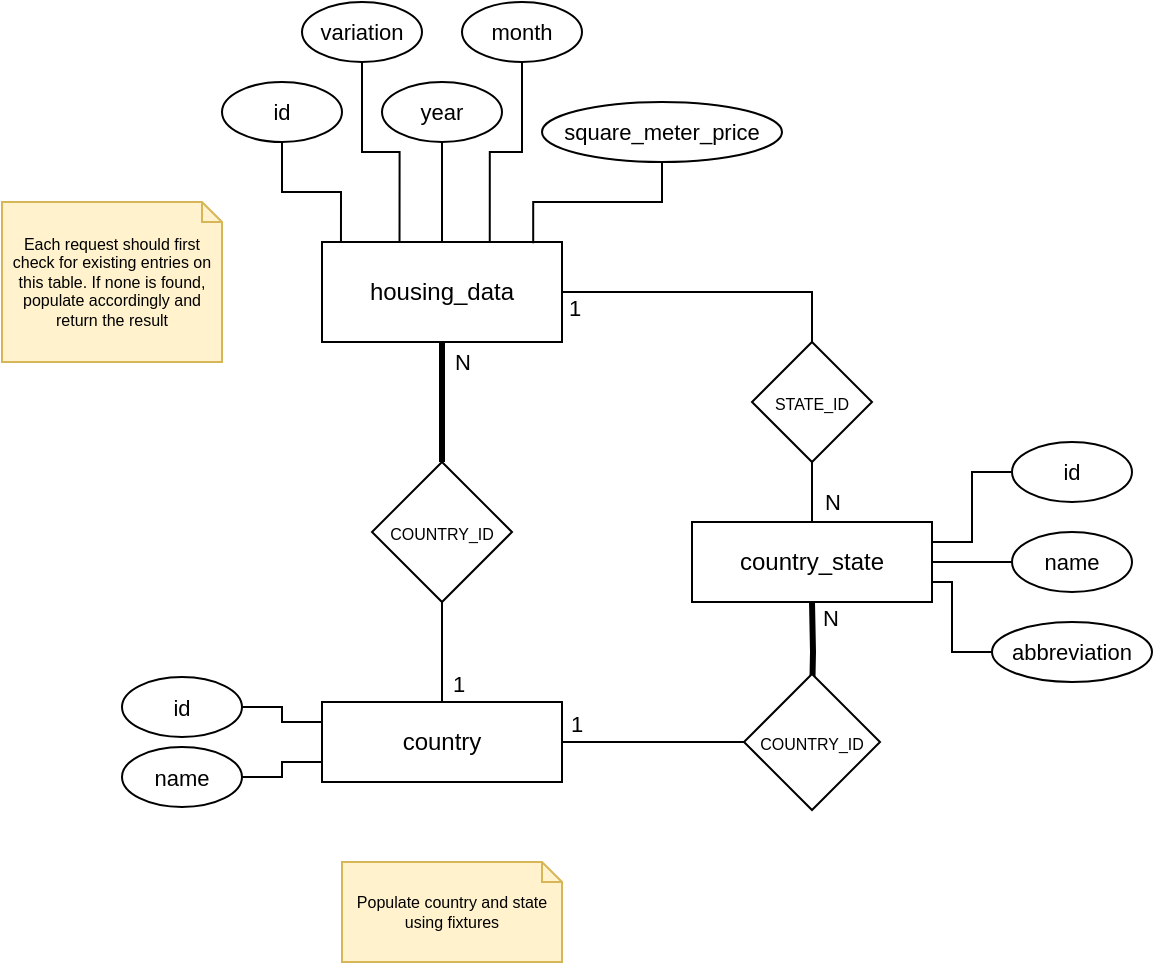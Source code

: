 <mxfile version="24.0.7" type="device">
  <diagram name="Page-1" id="OrtiCgSYBfdPpfkaP5lF">
    <mxGraphModel dx="346" dy="180" grid="0" gridSize="10" guides="1" tooltips="1" connect="1" arrows="1" fold="1" page="1" pageScale="1" pageWidth="1169" pageHeight="827" math="0" shadow="0">
      <root>
        <mxCell id="0" />
        <mxCell id="1" parent="0" />
        <mxCell id="7WSqbNIsx2HVRGoTnnqX-1" value="housing_data" style="rounded=0;whiteSpace=wrap;html=1;" vertex="1" parent="1">
          <mxGeometry x="500" y="240" width="120" height="50" as="geometry" />
        </mxCell>
        <mxCell id="7WSqbNIsx2HVRGoTnnqX-3" value="country" style="rounded=0;whiteSpace=wrap;html=1;" vertex="1" parent="1">
          <mxGeometry x="500" y="470" width="120" height="40" as="geometry" />
        </mxCell>
        <mxCell id="7WSqbNIsx2HVRGoTnnqX-4" value="country_state" style="rounded=0;whiteSpace=wrap;html=1;" vertex="1" parent="1">
          <mxGeometry x="685" y="380" width="120" height="40" as="geometry" />
        </mxCell>
        <mxCell id="7WSqbNIsx2HVRGoTnnqX-7" value="N" style="edgeStyle=orthogonalEdgeStyle;rounded=0;orthogonalLoop=1;jettySize=auto;html=1;endArrow=none;endFill=0;strokeWidth=3;" edge="1" parent="1" source="7WSqbNIsx2HVRGoTnnqX-6" target="7WSqbNIsx2HVRGoTnnqX-1">
          <mxGeometry x="0.667" y="-10" relative="1" as="geometry">
            <mxPoint as="offset" />
          </mxGeometry>
        </mxCell>
        <mxCell id="7WSqbNIsx2HVRGoTnnqX-8" value="1" style="edgeStyle=orthogonalEdgeStyle;rounded=0;orthogonalLoop=1;jettySize=auto;html=1;strokeColor=default;align=center;verticalAlign=middle;fontFamily=Helvetica;fontSize=11;fontColor=default;labelBackgroundColor=default;endArrow=none;endFill=0;" edge="1" parent="1" source="7WSqbNIsx2HVRGoTnnqX-6" target="7WSqbNIsx2HVRGoTnnqX-3">
          <mxGeometry x="0.64" y="8" relative="1" as="geometry">
            <mxPoint as="offset" />
          </mxGeometry>
        </mxCell>
        <mxCell id="7WSqbNIsx2HVRGoTnnqX-6" value="&lt;font style=&quot;font-size: 8px;&quot;&gt;COUNTRY_ID&lt;/font&gt;" style="rhombus;whiteSpace=wrap;html=1;" vertex="1" parent="1">
          <mxGeometry x="525" y="350" width="70" height="70" as="geometry" />
        </mxCell>
        <mxCell id="7WSqbNIsx2HVRGoTnnqX-10" value="1" style="edgeStyle=orthogonalEdgeStyle;rounded=0;orthogonalLoop=1;jettySize=auto;html=1;strokeColor=default;align=center;verticalAlign=middle;fontFamily=Helvetica;fontSize=11;fontColor=default;labelBackgroundColor=default;endArrow=none;endFill=0;entryX=1;entryY=0.5;entryDx=0;entryDy=0;exitX=0;exitY=0.5;exitDx=0;exitDy=0;" edge="1" parent="1" source="7WSqbNIsx2HVRGoTnnqX-56" target="7WSqbNIsx2HVRGoTnnqX-3">
          <mxGeometry x="0.853" y="-9" relative="1" as="geometry">
            <mxPoint x="560" y="550" as="sourcePoint" />
            <mxPoint as="offset" />
          </mxGeometry>
        </mxCell>
        <mxCell id="7WSqbNIsx2HVRGoTnnqX-11" value="" style="edgeStyle=orthogonalEdgeStyle;rounded=0;orthogonalLoop=1;jettySize=auto;html=1;strokeColor=default;align=center;verticalAlign=middle;fontFamily=Helvetica;fontSize=11;fontColor=default;labelBackgroundColor=default;endArrow=none;endFill=0;strokeWidth=1;" edge="1" parent="1" source="7WSqbNIsx2HVRGoTnnqX-9" target="7WSqbNIsx2HVRGoTnnqX-4">
          <mxGeometry relative="1" as="geometry" />
        </mxCell>
        <mxCell id="7WSqbNIsx2HVRGoTnnqX-12" value="N" style="edgeLabel;html=1;align=center;verticalAlign=middle;resizable=0;points=[];fontFamily=Helvetica;fontSize=11;fontColor=default;labelBackgroundColor=default;" vertex="1" connectable="0" parent="7WSqbNIsx2HVRGoTnnqX-11">
          <mxGeometry x="-0.109" y="-1" relative="1" as="geometry">
            <mxPoint x="9" y="2" as="offset" />
          </mxGeometry>
        </mxCell>
        <mxCell id="7WSqbNIsx2HVRGoTnnqX-57" style="edgeStyle=orthogonalEdgeStyle;rounded=0;orthogonalLoop=1;jettySize=auto;html=1;exitX=0.5;exitY=0;exitDx=0;exitDy=0;entryX=1;entryY=0.5;entryDx=0;entryDy=0;strokeColor=default;align=center;verticalAlign=middle;fontFamily=Helvetica;fontSize=11;fontColor=default;labelBackgroundColor=default;endArrow=none;endFill=0;" edge="1" parent="1" source="7WSqbNIsx2HVRGoTnnqX-9" target="7WSqbNIsx2HVRGoTnnqX-1">
          <mxGeometry relative="1" as="geometry" />
        </mxCell>
        <mxCell id="7WSqbNIsx2HVRGoTnnqX-58" value="1" style="edgeLabel;html=1;align=center;verticalAlign=middle;resizable=0;points=[];fontFamily=Helvetica;fontSize=11;fontColor=default;labelBackgroundColor=default;" vertex="1" connectable="0" parent="7WSqbNIsx2HVRGoTnnqX-57">
          <mxGeometry x="-0.097" y="-1" relative="1" as="geometry">
            <mxPoint x="-77" y="9" as="offset" />
          </mxGeometry>
        </mxCell>
        <mxCell id="7WSqbNIsx2HVRGoTnnqX-9" value="&lt;font style=&quot;font-size: 8px;&quot;&gt;STATE_ID&lt;/font&gt;" style="rhombus;whiteSpace=wrap;html=1;" vertex="1" parent="1">
          <mxGeometry x="715" y="290" width="60" height="60" as="geometry" />
        </mxCell>
        <mxCell id="7WSqbNIsx2HVRGoTnnqX-20" style="edgeStyle=orthogonalEdgeStyle;rounded=0;orthogonalLoop=1;jettySize=auto;html=1;exitX=0;exitY=0.5;exitDx=0;exitDy=0;entryX=1;entryY=0.5;entryDx=0;entryDy=0;strokeColor=default;align=center;verticalAlign=middle;fontFamily=Helvetica;fontSize=11;fontColor=default;labelBackgroundColor=default;endArrow=none;endFill=0;" edge="1" parent="1" source="7WSqbNIsx2HVRGoTnnqX-13" target="7WSqbNIsx2HVRGoTnnqX-4">
          <mxGeometry relative="1" as="geometry" />
        </mxCell>
        <mxCell id="7WSqbNIsx2HVRGoTnnqX-13" value="name" style="ellipse;whiteSpace=wrap;html=1;fontFamily=Helvetica;fontSize=11;fontColor=default;labelBackgroundColor=default;" vertex="1" parent="1">
          <mxGeometry x="845" y="385" width="60" height="30" as="geometry" />
        </mxCell>
        <mxCell id="7WSqbNIsx2HVRGoTnnqX-17" value="" style="edgeStyle=orthogonalEdgeStyle;rounded=0;orthogonalLoop=1;jettySize=auto;html=1;strokeColor=default;align=center;verticalAlign=middle;fontFamily=Helvetica;fontSize=11;fontColor=default;labelBackgroundColor=default;endArrow=none;endFill=0;entryX=1;entryY=0.25;entryDx=0;entryDy=0;" edge="1" parent="1" source="7WSqbNIsx2HVRGoTnnqX-14" target="7WSqbNIsx2HVRGoTnnqX-4">
          <mxGeometry relative="1" as="geometry" />
        </mxCell>
        <mxCell id="7WSqbNIsx2HVRGoTnnqX-14" value="id" style="ellipse;whiteSpace=wrap;html=1;fontFamily=Helvetica;fontSize=11;fontColor=default;labelBackgroundColor=default;" vertex="1" parent="1">
          <mxGeometry x="845" y="340" width="60" height="30" as="geometry" />
        </mxCell>
        <mxCell id="7WSqbNIsx2HVRGoTnnqX-21" style="edgeStyle=orthogonalEdgeStyle;rounded=0;orthogonalLoop=1;jettySize=auto;html=1;exitX=0;exitY=0.5;exitDx=0;exitDy=0;entryX=1;entryY=0.75;entryDx=0;entryDy=0;strokeColor=default;align=center;verticalAlign=middle;fontFamily=Helvetica;fontSize=11;fontColor=default;labelBackgroundColor=default;endArrow=none;endFill=0;" edge="1" parent="1" source="7WSqbNIsx2HVRGoTnnqX-15" target="7WSqbNIsx2HVRGoTnnqX-4">
          <mxGeometry relative="1" as="geometry" />
        </mxCell>
        <mxCell id="7WSqbNIsx2HVRGoTnnqX-15" value="abbreviation" style="ellipse;whiteSpace=wrap;html=1;fontFamily=Helvetica;fontSize=11;fontColor=default;labelBackgroundColor=default;" vertex="1" parent="1">
          <mxGeometry x="835" y="430" width="80" height="30" as="geometry" />
        </mxCell>
        <mxCell id="7WSqbNIsx2HVRGoTnnqX-43" value="" style="edgeStyle=orthogonalEdgeStyle;rounded=0;orthogonalLoop=1;jettySize=auto;html=1;strokeColor=default;align=center;verticalAlign=middle;fontFamily=Helvetica;fontSize=11;fontColor=default;labelBackgroundColor=default;endArrow=none;endFill=0;entryX=0.079;entryY=0;entryDx=0;entryDy=0;entryPerimeter=0;" edge="1" parent="1" source="7WSqbNIsx2HVRGoTnnqX-27" target="7WSqbNIsx2HVRGoTnnqX-1">
          <mxGeometry relative="1" as="geometry" />
        </mxCell>
        <mxCell id="7WSqbNIsx2HVRGoTnnqX-27" value="id" style="ellipse;whiteSpace=wrap;html=1;fontFamily=Helvetica;fontSize=11;fontColor=default;labelBackgroundColor=default;" vertex="1" parent="1">
          <mxGeometry x="450" y="160" width="60" height="30" as="geometry" />
        </mxCell>
        <mxCell id="7WSqbNIsx2HVRGoTnnqX-44" value="" style="edgeStyle=orthogonalEdgeStyle;rounded=0;orthogonalLoop=1;jettySize=auto;html=1;strokeColor=default;align=center;verticalAlign=middle;fontFamily=Helvetica;fontSize=11;fontColor=default;labelBackgroundColor=default;endArrow=none;endFill=0;" edge="1" parent="1" source="7WSqbNIsx2HVRGoTnnqX-29" target="7WSqbNIsx2HVRGoTnnqX-1">
          <mxGeometry relative="1" as="geometry" />
        </mxCell>
        <mxCell id="7WSqbNIsx2HVRGoTnnqX-29" value="year" style="ellipse;whiteSpace=wrap;html=1;fontFamily=Helvetica;fontSize=11;fontColor=default;labelBackgroundColor=default;" vertex="1" parent="1">
          <mxGeometry x="530" y="160" width="60" height="30" as="geometry" />
        </mxCell>
        <mxCell id="7WSqbNIsx2HVRGoTnnqX-45" value="" style="edgeStyle=orthogonalEdgeStyle;rounded=0;orthogonalLoop=1;jettySize=auto;html=1;strokeColor=default;align=center;verticalAlign=middle;fontFamily=Helvetica;fontSize=11;fontColor=default;labelBackgroundColor=default;endArrow=none;endFill=0;entryX=0.88;entryY=0.013;entryDx=0;entryDy=0;entryPerimeter=0;" edge="1" parent="1" source="7WSqbNIsx2HVRGoTnnqX-30" target="7WSqbNIsx2HVRGoTnnqX-1">
          <mxGeometry relative="1" as="geometry" />
        </mxCell>
        <mxCell id="7WSqbNIsx2HVRGoTnnqX-30" value="square_meter_price" style="ellipse;whiteSpace=wrap;html=1;fontFamily=Helvetica;fontSize=11;fontColor=default;labelBackgroundColor=default;" vertex="1" parent="1">
          <mxGeometry x="610" y="170" width="120" height="30" as="geometry" />
        </mxCell>
        <mxCell id="7WSqbNIsx2HVRGoTnnqX-47" value="" style="edgeStyle=orthogonalEdgeStyle;rounded=0;orthogonalLoop=1;jettySize=auto;html=1;strokeColor=default;align=center;verticalAlign=middle;fontFamily=Helvetica;fontSize=11;fontColor=default;labelBackgroundColor=default;endArrow=none;endFill=0;entryX=0.323;entryY=-0.004;entryDx=0;entryDy=0;entryPerimeter=0;" edge="1" parent="1" source="7WSqbNIsx2HVRGoTnnqX-31" target="7WSqbNIsx2HVRGoTnnqX-1">
          <mxGeometry relative="1" as="geometry" />
        </mxCell>
        <mxCell id="7WSqbNIsx2HVRGoTnnqX-31" value="variation" style="ellipse;whiteSpace=wrap;html=1;fontFamily=Helvetica;fontSize=11;fontColor=default;labelBackgroundColor=default;" vertex="1" parent="1">
          <mxGeometry x="490" y="120" width="60" height="30" as="geometry" />
        </mxCell>
        <mxCell id="7WSqbNIsx2HVRGoTnnqX-32" value="month" style="ellipse;whiteSpace=wrap;html=1;fontFamily=Helvetica;fontSize=11;fontColor=default;labelBackgroundColor=default;" vertex="1" parent="1">
          <mxGeometry x="570" y="120" width="60" height="30" as="geometry" />
        </mxCell>
        <mxCell id="7WSqbNIsx2HVRGoTnnqX-46" style="edgeStyle=orthogonalEdgeStyle;rounded=0;orthogonalLoop=1;jettySize=auto;html=1;exitX=0.5;exitY=1;exitDx=0;exitDy=0;entryX=0.699;entryY=0.011;entryDx=0;entryDy=0;entryPerimeter=0;strokeColor=default;align=center;verticalAlign=middle;fontFamily=Helvetica;fontSize=11;fontColor=default;labelBackgroundColor=default;endArrow=none;endFill=0;" edge="1" parent="1" source="7WSqbNIsx2HVRGoTnnqX-32" target="7WSqbNIsx2HVRGoTnnqX-1">
          <mxGeometry relative="1" as="geometry">
            <Array as="points">
              <mxPoint x="600" y="195" />
              <mxPoint x="584" y="195" />
            </Array>
          </mxGeometry>
        </mxCell>
        <mxCell id="7WSqbNIsx2HVRGoTnnqX-52" style="edgeStyle=orthogonalEdgeStyle;rounded=0;orthogonalLoop=1;jettySize=auto;html=1;exitX=1;exitY=0.5;exitDx=0;exitDy=0;entryX=0;entryY=0.75;entryDx=0;entryDy=0;strokeColor=default;align=center;verticalAlign=middle;fontFamily=Helvetica;fontSize=11;fontColor=default;labelBackgroundColor=default;endArrow=none;endFill=0;" edge="1" parent="1" source="7WSqbNIsx2HVRGoTnnqX-50" target="7WSqbNIsx2HVRGoTnnqX-3">
          <mxGeometry relative="1" as="geometry" />
        </mxCell>
        <mxCell id="7WSqbNIsx2HVRGoTnnqX-50" value="name" style="ellipse;whiteSpace=wrap;html=1;fontFamily=Helvetica;fontSize=11;fontColor=default;labelBackgroundColor=default;" vertex="1" parent="1">
          <mxGeometry x="400" y="492.5" width="60" height="30" as="geometry" />
        </mxCell>
        <mxCell id="7WSqbNIsx2HVRGoTnnqX-53" style="edgeStyle=orthogonalEdgeStyle;rounded=0;orthogonalLoop=1;jettySize=auto;html=1;exitX=1;exitY=0.5;exitDx=0;exitDy=0;entryX=0;entryY=0.25;entryDx=0;entryDy=0;strokeColor=default;align=center;verticalAlign=middle;fontFamily=Helvetica;fontSize=11;fontColor=default;labelBackgroundColor=default;endArrow=none;endFill=0;" edge="1" parent="1" source="7WSqbNIsx2HVRGoTnnqX-51" target="7WSqbNIsx2HVRGoTnnqX-3">
          <mxGeometry relative="1" as="geometry" />
        </mxCell>
        <mxCell id="7WSqbNIsx2HVRGoTnnqX-51" value="id" style="ellipse;whiteSpace=wrap;html=1;fontFamily=Helvetica;fontSize=11;fontColor=default;labelBackgroundColor=default;" vertex="1" parent="1">
          <mxGeometry x="400" y="457.5" width="60" height="30" as="geometry" />
        </mxCell>
        <mxCell id="7WSqbNIsx2HVRGoTnnqX-54" value="" style="edgeStyle=orthogonalEdgeStyle;rounded=0;orthogonalLoop=1;jettySize=auto;html=1;strokeColor=default;align=center;verticalAlign=middle;fontFamily=Helvetica;fontSize=11;fontColor=default;labelBackgroundColor=default;endArrow=none;endFill=0;strokeWidth=3;exitX=0.5;exitY=0;exitDx=0;exitDy=0;entryX=0.5;entryY=1;entryDx=0;entryDy=0;" edge="1" parent="1" target="7WSqbNIsx2HVRGoTnnqX-4">
          <mxGeometry relative="1" as="geometry">
            <mxPoint x="745" y="567.5" as="targetPoint" />
            <mxPoint x="745" y="470" as="sourcePoint" />
          </mxGeometry>
        </mxCell>
        <mxCell id="7WSqbNIsx2HVRGoTnnqX-55" value="N" style="edgeLabel;html=1;align=center;verticalAlign=middle;resizable=0;points=[];fontFamily=Helvetica;fontSize=11;fontColor=default;labelBackgroundColor=default;" vertex="1" connectable="0" parent="7WSqbNIsx2HVRGoTnnqX-54">
          <mxGeometry x="-0.109" y="-1" relative="1" as="geometry">
            <mxPoint x="7" y="-20" as="offset" />
          </mxGeometry>
        </mxCell>
        <mxCell id="7WSqbNIsx2HVRGoTnnqX-56" value="&lt;font style=&quot;font-size: 8px;&quot;&gt;COUNTRY_ID&lt;/font&gt;" style="rhombus;whiteSpace=wrap;html=1;" vertex="1" parent="1">
          <mxGeometry x="711" y="456" width="68" height="68" as="geometry" />
        </mxCell>
        <mxCell id="7WSqbNIsx2HVRGoTnnqX-59" value="Populate country and state using fixtures" style="shape=note;size=10;whiteSpace=wrap;html=1;fontFamily=Helvetica;fontSize=8;labelBackgroundColor=none;fillColor=#fff2cc;strokeColor=#d6b656;" vertex="1" parent="1">
          <mxGeometry x="510" y="550" width="110" height="50" as="geometry" />
        </mxCell>
        <mxCell id="7WSqbNIsx2HVRGoTnnqX-60" value="Each request should first check for existing entries on this table. If none is found, populate accordingly and return the result" style="shape=note;size=10;whiteSpace=wrap;html=1;fontFamily=Helvetica;fontSize=8;labelBackgroundColor=none;fillColor=#fff2cc;strokeColor=#d6b656;" vertex="1" parent="1">
          <mxGeometry x="340" y="220" width="110" height="80" as="geometry" />
        </mxCell>
      </root>
    </mxGraphModel>
  </diagram>
</mxfile>
